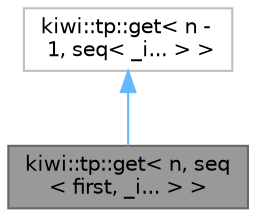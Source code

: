 digraph "kiwi::tp::get&lt; n, seq&lt; first, _i... &gt; &gt;"
{
 // LATEX_PDF_SIZE
  bgcolor="transparent";
  edge [fontname=Helvetica,fontsize=10,labelfontname=Helvetica,labelfontsize=10];
  node [fontname=Helvetica,fontsize=10,shape=box,height=0.2,width=0.4];
  Node1 [id="Node000001",label="kiwi::tp::get\< n, seq\l\< first, _i... \> \>",height=0.2,width=0.4,color="gray40", fillcolor="grey60", style="filled", fontcolor="black",tooltip=" "];
  Node2 -> Node1 [id="edge1_Node000001_Node000002",dir="back",color="steelblue1",style="solid",tooltip=" "];
  Node2 [id="Node000002",label="kiwi::tp::get\< n -\l 1, seq\< _i... \> \>",height=0.2,width=0.4,color="grey75", fillcolor="white", style="filled",URL="$structkiwi_1_1tp_1_1get.html",tooltip=" "];
}
